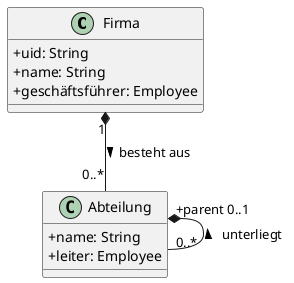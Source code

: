 @startuml 4a

skinparam classAttributeIconSize 0

class Firma {
    +uid: String
    +name: String
    +geschäftsführer: Employee
}

class Abteilung {
    +name: String
    +leiter: Employee
}

Firma "1" *-- "0..*" Abteilung: besteht aus >

Abteilung "+parent 0..1" *-- "0..*" Abteilung: unterliegt <

@enduml
